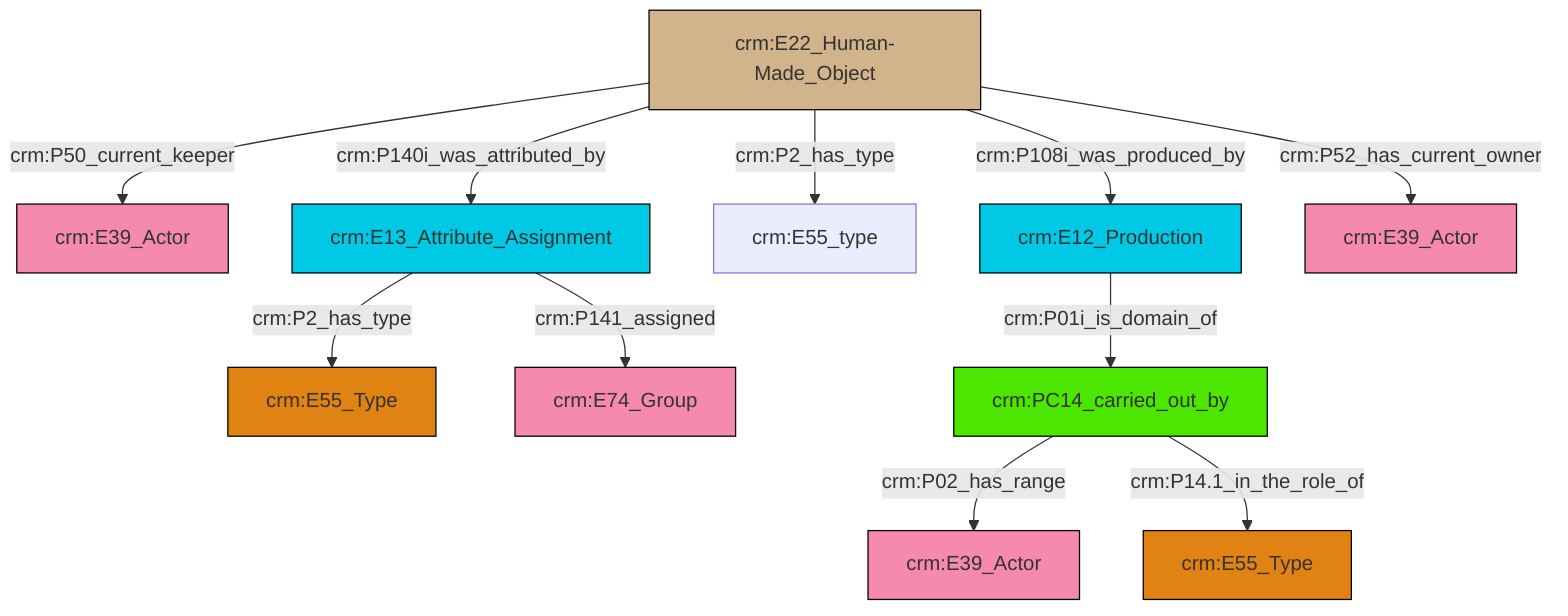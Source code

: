 graph TD
classDef Literal fill:#f2f2f2,stroke:#000000;
classDef CRM_Entity fill:#FFFFFF,stroke:#000000;
classDef Temporal_Entity fill:#00C9E6, stroke:#000000;
classDef Type fill:#E18312, stroke:#000000;
classDef Time-Span fill:#2C9C91, stroke:#000000;
classDef Appellation fill:#FFEB7F, stroke:#000000;
classDef Place fill:#008836, stroke:#000000;
classDef Persistent_Item fill:#B266B2, stroke:#000000;
classDef Conceptual_Object fill:#FFD700, stroke:#000000;
classDef Physical_Thing fill:#D2B48C, stroke:#000000;
classDef Actor fill:#f58aad, stroke:#000000;
classDef PC_Classes fill:#4ce600, stroke:#000000;
classDef Multi fill:#cccccc,stroke:#000000;

0["crm:E22_Human-Made_Object"]:::Physical_Thing -->|crm:P50_current_keeper| 1["crm:E39_Actor"]:::Actor
0["crm:E22_Human-Made_Object"]:::Physical_Thing -->|crm:P140i_was_attributed_by| 4["crm:E13_Attribute_Assignment"]:::Temporal_Entity
0["crm:E22_Human-Made_Object"]:::Physical_Thing -->|crm:P2_has_type| 7["crm:E55_type"]:::Default
4["crm:E13_Attribute_Assignment"]:::Temporal_Entity -->|crm:P2_has_type| 2["crm:E55_Type"]:::Type
5["crm:PC14_carried_out_by"]:::PC_Classes -->|crm:P02_has_range| 14["crm:E39_Actor"]:::Actor
0["crm:E22_Human-Made_Object"]:::Physical_Thing -->|crm:P108i_was_produced_by| 16["crm:E12_Production"]:::Temporal_Entity
16["crm:E12_Production"]:::Temporal_Entity -->|crm:P01i_is_domain_of| 5["crm:PC14_carried_out_by"]:::PC_Classes
5["crm:PC14_carried_out_by"]:::PC_Classes -->|crm:P14.1_in_the_role_of| 12["crm:E55_Type"]:::Type
4["crm:E13_Attribute_Assignment"]:::Temporal_Entity -->|crm:P141_assigned| 9["crm:E74_Group"]:::Actor
0["crm:E22_Human-Made_Object"]:::Physical_Thing -->|crm:P52_has_current_owner| 19["crm:E39_Actor"]:::Actor